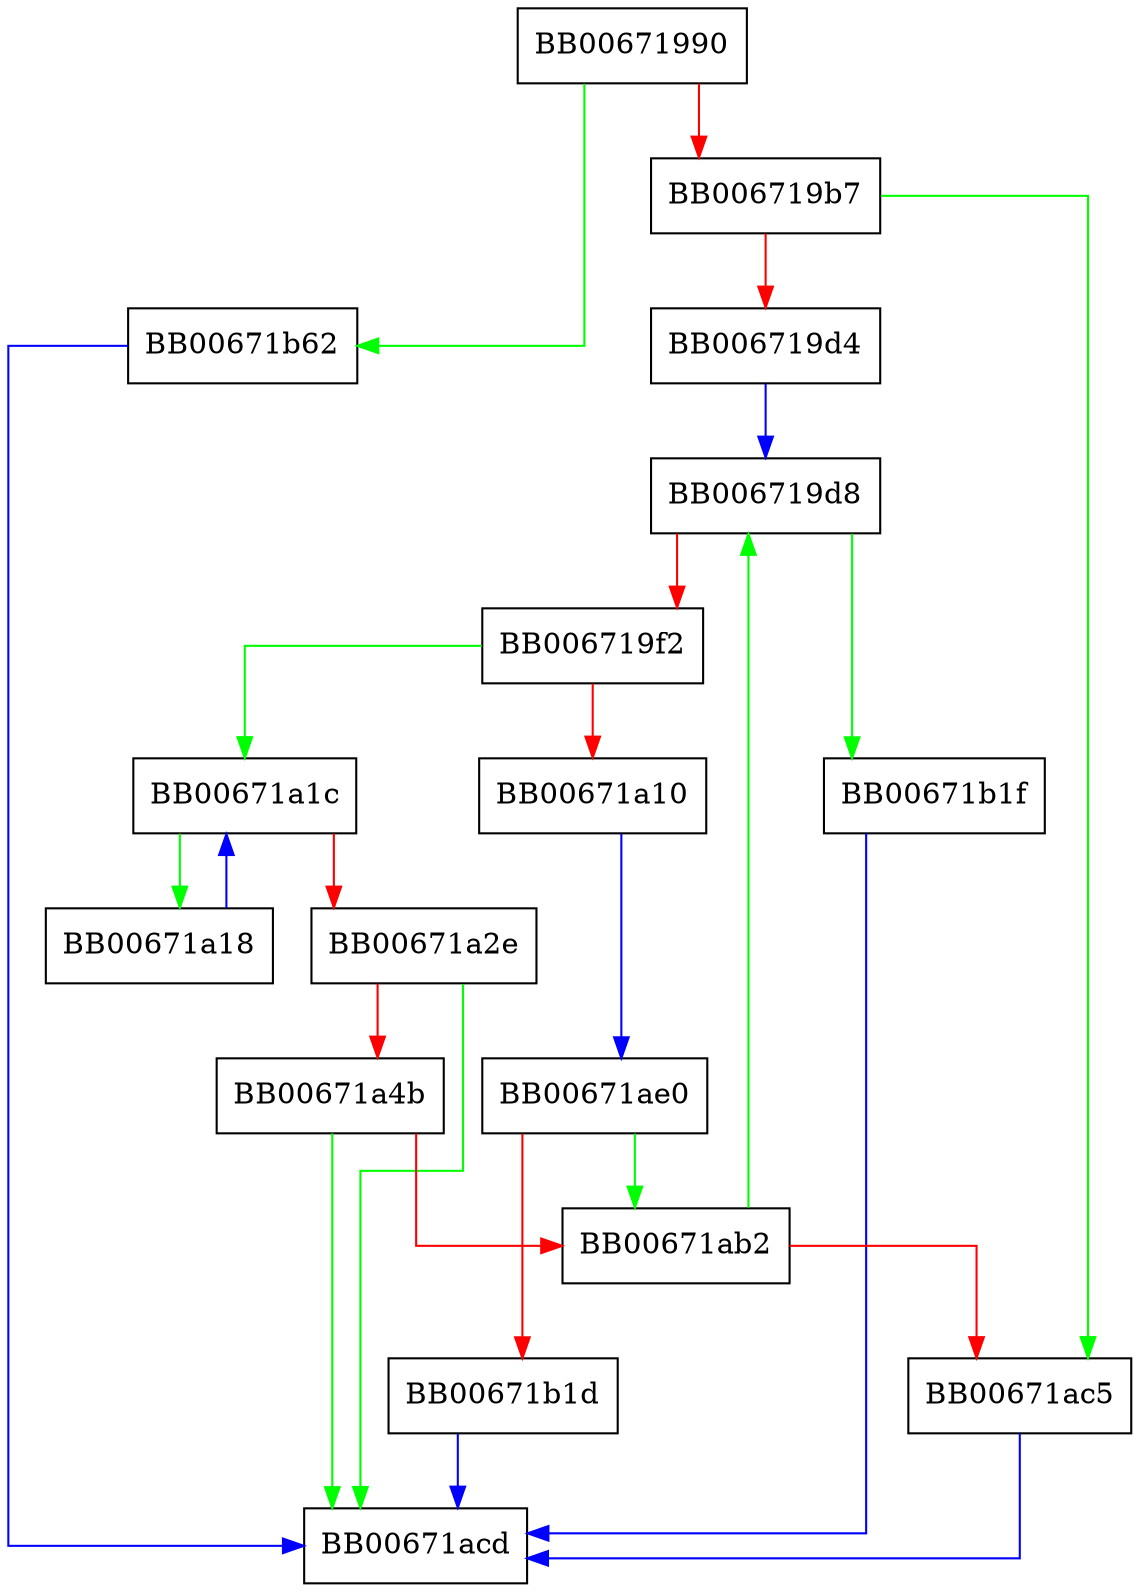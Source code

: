 digraph X509_ACERT_add_attr_nconf {
  node [shape="box"];
  graph [splines=ortho];
  BB00671990 -> BB00671b62 [color="green"];
  BB00671990 -> BB006719b7 [color="red"];
  BB006719b7 -> BB00671ac5 [color="green"];
  BB006719b7 -> BB006719d4 [color="red"];
  BB006719d4 -> BB006719d8 [color="blue"];
  BB006719d8 -> BB00671b1f [color="green"];
  BB006719d8 -> BB006719f2 [color="red"];
  BB006719f2 -> BB00671a1c [color="green"];
  BB006719f2 -> BB00671a10 [color="red"];
  BB00671a10 -> BB00671ae0 [color="blue"];
  BB00671a18 -> BB00671a1c [color="blue"];
  BB00671a1c -> BB00671a18 [color="green"];
  BB00671a1c -> BB00671a2e [color="red"];
  BB00671a2e -> BB00671acd [color="green"];
  BB00671a2e -> BB00671a4b [color="red"];
  BB00671a4b -> BB00671acd [color="green"];
  BB00671a4b -> BB00671ab2 [color="red"];
  BB00671ab2 -> BB006719d8 [color="green"];
  BB00671ab2 -> BB00671ac5 [color="red"];
  BB00671ac5 -> BB00671acd [color="blue"];
  BB00671ae0 -> BB00671ab2 [color="green"];
  BB00671ae0 -> BB00671b1d [color="red"];
  BB00671b1d -> BB00671acd [color="blue"];
  BB00671b1f -> BB00671acd [color="blue"];
  BB00671b62 -> BB00671acd [color="blue"];
}
